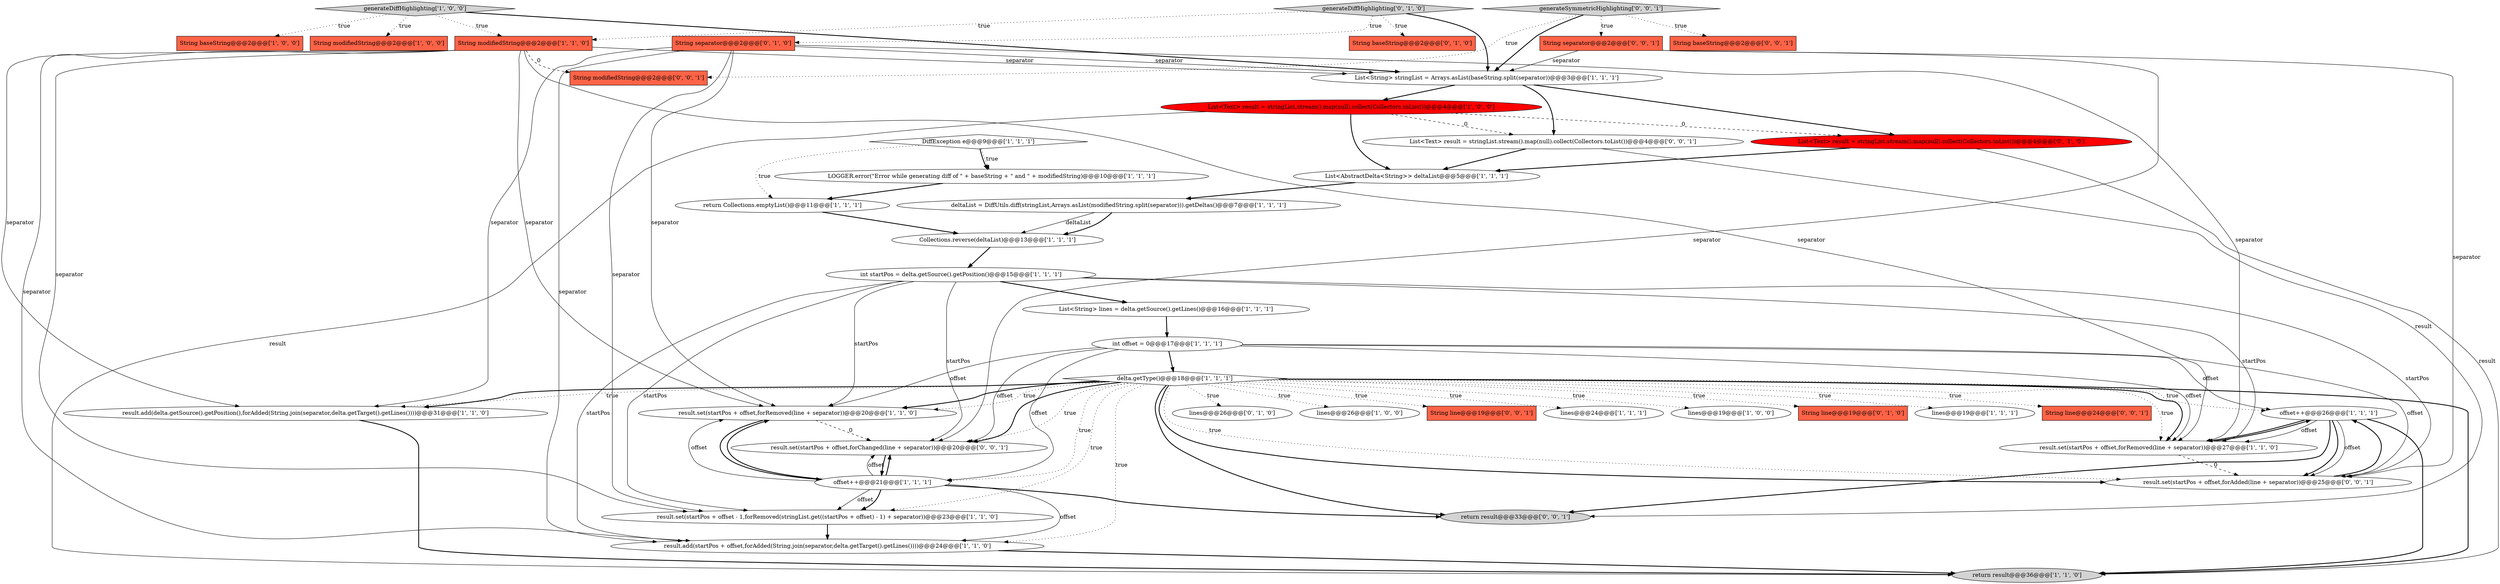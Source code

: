 digraph {
3 [style = filled, label = "lines@@@26@@@['1', '0', '0']", fillcolor = white, shape = ellipse image = "AAA0AAABBB1BBB"];
21 [style = filled, label = "generateDiffHighlighting['1', '0', '0']", fillcolor = lightgray, shape = diamond image = "AAA0AAABBB1BBB"];
28 [style = filled, label = "String separator@@@2@@@['0', '1', '0']", fillcolor = tomato, shape = box image = "AAA0AAABBB2BBB"];
12 [style = filled, label = "offset++@@@26@@@['1', '1', '1']", fillcolor = white, shape = ellipse image = "AAA0AAABBB1BBB"];
26 [style = filled, label = "result.add(startPos + offset,forAdded(String.join(separator,delta.getTarget().getLines())))@@@24@@@['1', '1', '0']", fillcolor = white, shape = ellipse image = "AAA0AAABBB1BBB"];
37 [style = filled, label = "generateSymmetricHighlighting['0', '0', '1']", fillcolor = lightgray, shape = diamond image = "AAA0AAABBB3BBB"];
31 [style = filled, label = "generateDiffHighlighting['0', '1', '0']", fillcolor = lightgray, shape = diamond image = "AAA0AAABBB2BBB"];
15 [style = filled, label = "result.set(startPos + offset,forRemoved(line + separator))@@@20@@@['1', '1', '0']", fillcolor = white, shape = ellipse image = "AAA0AAABBB1BBB"];
8 [style = filled, label = "String modifiedString@@@2@@@['1', '0', '0']", fillcolor = tomato, shape = box image = "AAA0AAABBB1BBB"];
41 [style = filled, label = "String modifiedString@@@2@@@['0', '0', '1']", fillcolor = tomato, shape = box image = "AAA0AAABBB3BBB"];
35 [style = filled, label = "String separator@@@2@@@['0', '0', '1']", fillcolor = tomato, shape = box image = "AAA0AAABBB3BBB"];
9 [style = filled, label = "List<String> stringList = Arrays.asList(baseString.split(separator))@@@3@@@['1', '1', '1']", fillcolor = white, shape = ellipse image = "AAA0AAABBB1BBB"];
42 [style = filled, label = "List<Text> result = stringList.stream().map(null).collect(Collectors.toList())@@@4@@@['0', '0', '1']", fillcolor = white, shape = ellipse image = "AAA0AAABBB3BBB"];
38 [style = filled, label = "String line@@@19@@@['0', '0', '1']", fillcolor = tomato, shape = box image = "AAA0AAABBB3BBB"];
34 [style = filled, label = "result.set(startPos + offset,forChanged(line + separator))@@@20@@@['0', '0', '1']", fillcolor = white, shape = ellipse image = "AAA0AAABBB3BBB"];
25 [style = filled, label = "Collections.reverse(deltaList)@@@13@@@['1', '1', '1']", fillcolor = white, shape = ellipse image = "AAA0AAABBB1BBB"];
13 [style = filled, label = "List<String> lines = delta.getSource().getLines()@@@16@@@['1', '1', '1']", fillcolor = white, shape = ellipse image = "AAA0AAABBB1BBB"];
0 [style = filled, label = "int offset = 0@@@17@@@['1', '1', '1']", fillcolor = white, shape = ellipse image = "AAA0AAABBB1BBB"];
16 [style = filled, label = "return result@@@36@@@['1', '1', '0']", fillcolor = lightgray, shape = ellipse image = "AAA0AAABBB1BBB"];
22 [style = filled, label = "lines@@@24@@@['1', '1', '1']", fillcolor = white, shape = ellipse image = "AAA0AAABBB1BBB"];
1 [style = filled, label = "lines@@@19@@@['1', '0', '0']", fillcolor = white, shape = ellipse image = "AAA0AAABBB1BBB"];
20 [style = filled, label = "List<AbstractDelta<String>> deltaList@@@5@@@['1', '1', '1']", fillcolor = white, shape = ellipse image = "AAA0AAABBB1BBB"];
40 [style = filled, label = "String baseString@@@2@@@['0', '0', '1']", fillcolor = tomato, shape = box image = "AAA0AAABBB3BBB"];
14 [style = filled, label = "result.set(startPos + offset - 1,forRemoved(stringList.get((startPos + offset) - 1) + separator))@@@23@@@['1', '1', '0']", fillcolor = white, shape = ellipse image = "AAA0AAABBB1BBB"];
33 [style = filled, label = "String line@@@19@@@['0', '1', '0']", fillcolor = tomato, shape = box image = "AAA0AAABBB2BBB"];
5 [style = filled, label = "offset++@@@21@@@['1', '1', '1']", fillcolor = white, shape = ellipse image = "AAA0AAABBB1BBB"];
18 [style = filled, label = "lines@@@19@@@['1', '1', '1']", fillcolor = white, shape = ellipse image = "AAA0AAABBB1BBB"];
17 [style = filled, label = "return Collections.emptyList()@@@11@@@['1', '1', '1']", fillcolor = white, shape = ellipse image = "AAA0AAABBB1BBB"];
39 [style = filled, label = "String line@@@24@@@['0', '0', '1']", fillcolor = tomato, shape = box image = "AAA0AAABBB3BBB"];
6 [style = filled, label = "result.add(delta.getSource().getPosition(),forAdded(String.join(separator,delta.getTarget().getLines())))@@@31@@@['1', '1', '0']", fillcolor = white, shape = ellipse image = "AAA0AAABBB1BBB"];
27 [style = filled, label = "result.set(startPos + offset,forRemoved(line + separator))@@@27@@@['1', '1', '0']", fillcolor = white, shape = ellipse image = "AAA0AAABBB1BBB"];
43 [style = filled, label = "result.set(startPos + offset,forAdded(line + separator))@@@25@@@['0', '0', '1']", fillcolor = white, shape = ellipse image = "AAA0AAABBB3BBB"];
7 [style = filled, label = "String baseString@@@2@@@['1', '0', '0']", fillcolor = tomato, shape = box image = "AAA0AAABBB1BBB"];
19 [style = filled, label = "LOGGER.error(\"Error while generating diff of \" + baseString + \" and \" + modifiedString)@@@10@@@['1', '1', '1']", fillcolor = white, shape = ellipse image = "AAA0AAABBB1BBB"];
4 [style = filled, label = "delta.getType()@@@18@@@['1', '1', '1']", fillcolor = white, shape = diamond image = "AAA0AAABBB1BBB"];
36 [style = filled, label = "return result@@@33@@@['0', '0', '1']", fillcolor = lightgray, shape = ellipse image = "AAA0AAABBB3BBB"];
23 [style = filled, label = "String modifiedString@@@2@@@['1', '1', '0']", fillcolor = tomato, shape = box image = "AAA0AAABBB1BBB"];
24 [style = filled, label = "deltaList = DiffUtils.diff(stringList,Arrays.asList(modifiedString.split(separator))).getDeltas()@@@7@@@['1', '1', '1']", fillcolor = white, shape = ellipse image = "AAA0AAABBB1BBB"];
32 [style = filled, label = "List<Text> result = stringList.stream().map(null).collect(Collectors.toList())@@@4@@@['0', '1', '0']", fillcolor = red, shape = ellipse image = "AAA1AAABBB2BBB"];
30 [style = filled, label = "String baseString@@@2@@@['0', '1', '0']", fillcolor = tomato, shape = box image = "AAA0AAABBB2BBB"];
29 [style = filled, label = "lines@@@26@@@['0', '1', '0']", fillcolor = white, shape = ellipse image = "AAA0AAABBB2BBB"];
2 [style = filled, label = "int startPos = delta.getSource().getPosition()@@@15@@@['1', '1', '1']", fillcolor = white, shape = ellipse image = "AAA0AAABBB1BBB"];
11 [style = filled, label = "List<Text> result = stringList.stream().map(null).collect(Collectors.toList())@@@4@@@['1', '0', '0']", fillcolor = red, shape = ellipse image = "AAA1AAABBB1BBB"];
10 [style = filled, label = "DiffException e@@@9@@@['1', '1', '1']", fillcolor = white, shape = diamond image = "AAA0AAABBB1BBB"];
11->32 [style = dashed, label="0"];
17->25 [style = bold, label=""];
4->18 [style = dotted, label="true"];
4->38 [style = dotted, label="true"];
35->34 [style = solid, label="separator"];
9->11 [style = bold, label=""];
4->1 [style = dotted, label="true"];
31->9 [style = bold, label=""];
10->19 [style = bold, label=""];
21->8 [style = dotted, label="true"];
4->15 [style = bold, label=""];
5->15 [style = bold, label=""];
4->33 [style = dotted, label="true"];
2->27 [style = solid, label="startPos"];
37->9 [style = bold, label=""];
5->34 [style = bold, label=""];
23->27 [style = solid, label="separator"];
31->28 [style = dotted, label="true"];
21->23 [style = dotted, label="true"];
35->43 [style = solid, label="separator"];
21->7 [style = dotted, label="true"];
5->15 [style = solid, label="offset"];
23->6 [style = solid, label="separator"];
28->6 [style = solid, label="separator"];
4->36 [style = bold, label=""];
0->43 [style = solid, label="offset"];
0->15 [style = solid, label="offset"];
5->36 [style = bold, label=""];
32->20 [style = bold, label=""];
28->15 [style = solid, label="separator"];
4->16 [style = bold, label=""];
2->26 [style = solid, label="startPos"];
23->15 [style = solid, label="separator"];
15->34 [style = dashed, label="0"];
27->12 [style = bold, label=""];
28->26 [style = solid, label="separator"];
9->32 [style = bold, label=""];
35->9 [style = solid, label="separator"];
0->27 [style = solid, label="offset"];
0->5 [style = solid, label="offset"];
25->2 [style = bold, label=""];
32->16 [style = solid, label="result"];
26->16 [style = bold, label=""];
31->30 [style = dotted, label="true"];
2->14 [style = solid, label="startPos"];
21->9 [style = bold, label=""];
24->25 [style = solid, label="deltaList"];
37->41 [style = dotted, label="true"];
28->14 [style = solid, label="separator"];
11->16 [style = solid, label="result"];
43->12 [style = bold, label=""];
4->22 [style = dotted, label="true"];
31->23 [style = dotted, label="true"];
12->27 [style = solid, label="offset"];
11->42 [style = dashed, label="0"];
4->26 [style = dotted, label="true"];
13->0 [style = bold, label=""];
2->43 [style = solid, label="startPos"];
27->43 [style = dashed, label="0"];
4->5 [style = dotted, label="true"];
5->14 [style = solid, label="offset"];
28->27 [style = solid, label="separator"];
9->42 [style = bold, label=""];
2->34 [style = solid, label="startPos"];
12->36 [style = bold, label=""];
19->17 [style = bold, label=""];
4->15 [style = dotted, label="true"];
28->9 [style = solid, label="separator"];
10->17 [style = dotted, label="true"];
23->26 [style = solid, label="separator"];
4->29 [style = dotted, label="true"];
37->35 [style = dotted, label="true"];
4->3 [style = dotted, label="true"];
10->19 [style = dotted, label="true"];
24->25 [style = bold, label=""];
0->34 [style = solid, label="offset"];
42->36 [style = solid, label="result"];
12->43 [style = bold, label=""];
4->12 [style = dotted, label="true"];
12->27 [style = bold, label=""];
4->34 [style = bold, label=""];
23->9 [style = solid, label="separator"];
4->43 [style = dotted, label="true"];
4->6 [style = dotted, label="true"];
11->20 [style = bold, label=""];
4->43 [style = bold, label=""];
4->6 [style = bold, label=""];
34->5 [style = bold, label=""];
42->20 [style = bold, label=""];
4->39 [style = dotted, label="true"];
12->16 [style = bold, label=""];
5->14 [style = bold, label=""];
4->14 [style = dotted, label="true"];
12->43 [style = solid, label="offset"];
15->5 [style = bold, label=""];
2->13 [style = bold, label=""];
14->26 [style = bold, label=""];
0->12 [style = solid, label="offset"];
5->26 [style = solid, label="offset"];
2->15 [style = solid, label="startPos"];
0->4 [style = bold, label=""];
6->16 [style = bold, label=""];
4->27 [style = bold, label=""];
4->27 [style = dotted, label="true"];
4->34 [style = dotted, label="true"];
23->41 [style = dashed, label="0"];
23->14 [style = solid, label="separator"];
37->40 [style = dotted, label="true"];
20->24 [style = bold, label=""];
5->34 [style = solid, label="offset"];
}

